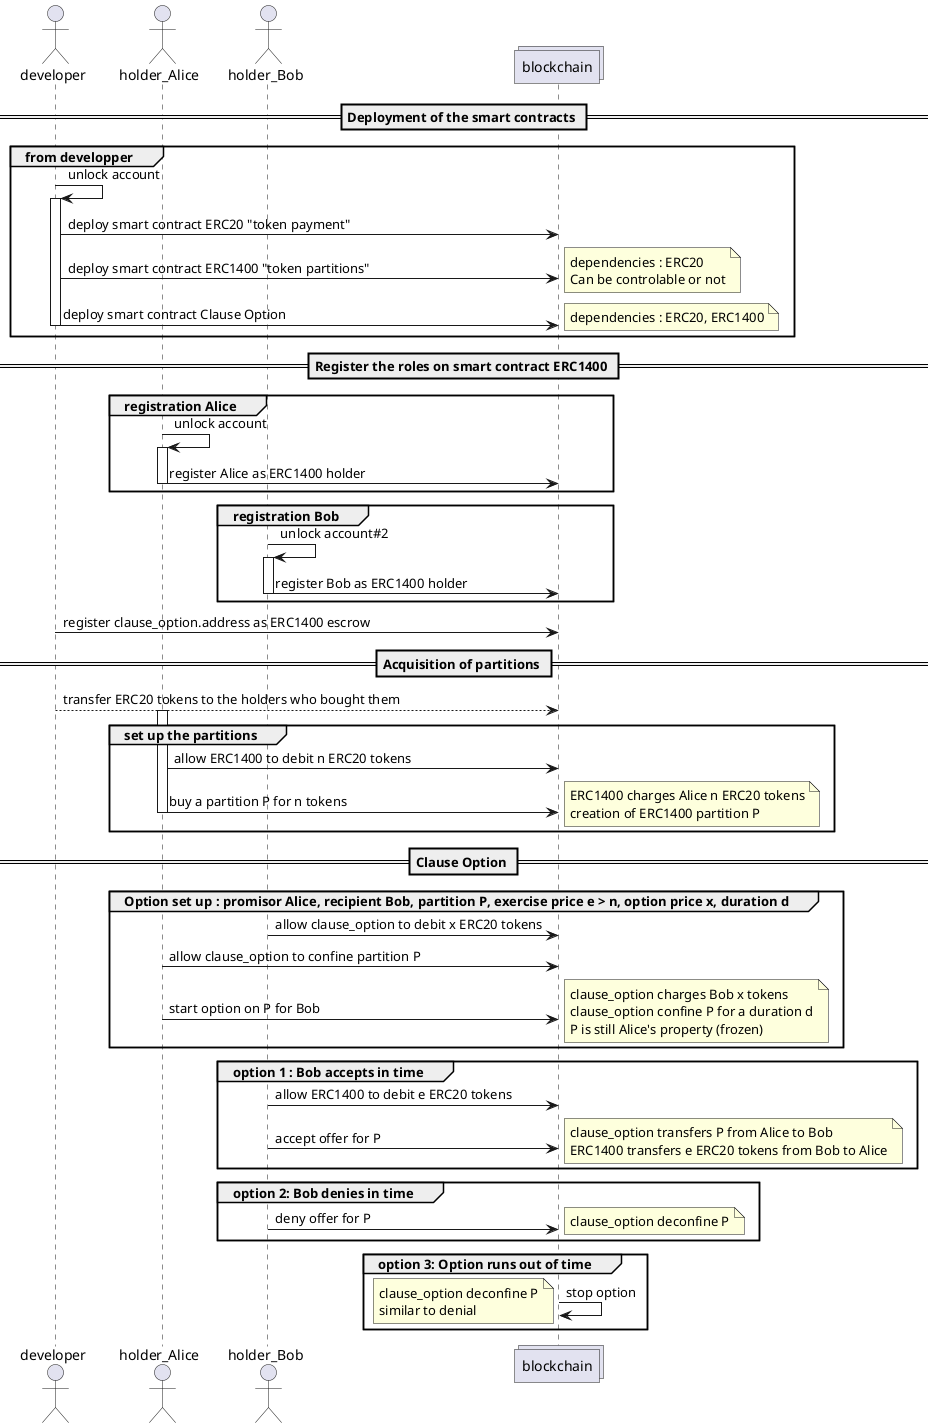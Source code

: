 @startuml

actor developer
actor holder_Alice
actor holder_Bob
collections blockchain

== Deployment of the smart contracts ==

group from developper
developer -> developer : unlock account
activate developer
developer -> blockchain : deploy smart contract ERC20 "token payment"
developer -> blockchain : deploy smart contract ERC1400 "token partitions"
note right
dependencies : ERC20
Can be controlable or not
end note
developer -> blockchain : deploy smart contract Clause Option
note right
dependencies : ERC20, ERC1400
end note
deactivate developer
end

== Register the roles on smart contract ERC1400 ==

group registration Alice

holder_Alice -> holder_Alice : unlock account
activate holder_Alice
holder_Alice -> blockchain : register Alice as ERC1400 holder
deactivate holder_Alice
end

group registration Bob

holder_Bob -> holder_Bob : unlock account#2
activate holder_Bob
holder_Bob -> blockchain : register Bob as ERC1400 holder
deactivate holder_Bob
end

developer -> blockchain : register clause_option.address as ERC1400 escrow

== Acquisition of partitions ==

developer --> blockchain : transfer ERC20 tokens to the holders who bought them

group set up the partitions

activate holder_Alice
holder_Alice -> blockchain : allow ERC1400 to debit n ERC20 tokens
holder_Alice -> blockchain : buy a partition P for n tokens
note right
ERC1400 charges Alice n ERC20 tokens
creation of ERC1400 partition P
end note
deactivate holder_Alice
end

== Clause Option ==

group Option set up : promisor Alice, recipient Bob, partition P, exercise price e > n, option price x, duration d

holder_Bob -> blockchain : allow clause_option to debit x ERC20 tokens
holder_Alice -> blockchain : allow clause_option to confine partition P

holder_Alice -> blockchain : start option on P for Bob
note right
clause_option charges Bob x tokens
clause_option confine P for a duration d
P is still Alice's property (frozen)
end note
end

group option 1 : Bob accepts in time

holder_Bob -> blockchain : allow ERC1400 to debit e ERC20 tokens
holder_Bob -> blockchain : accept offer for P
note right
clause_option transfers P from Alice to Bob
ERC1400 transfers e ERC20 tokens from Bob to Alice
end note
end

group option 2: Bob denies in time

holder_Bob -> blockchain : deny offer for P
note right
clause_option deconfine P
end note
end

group option 3: Option runs out of time

blockchain -> blockchain : stop option
note left
clause_option deconfine P
similar to denial
end note
end

@enduml
